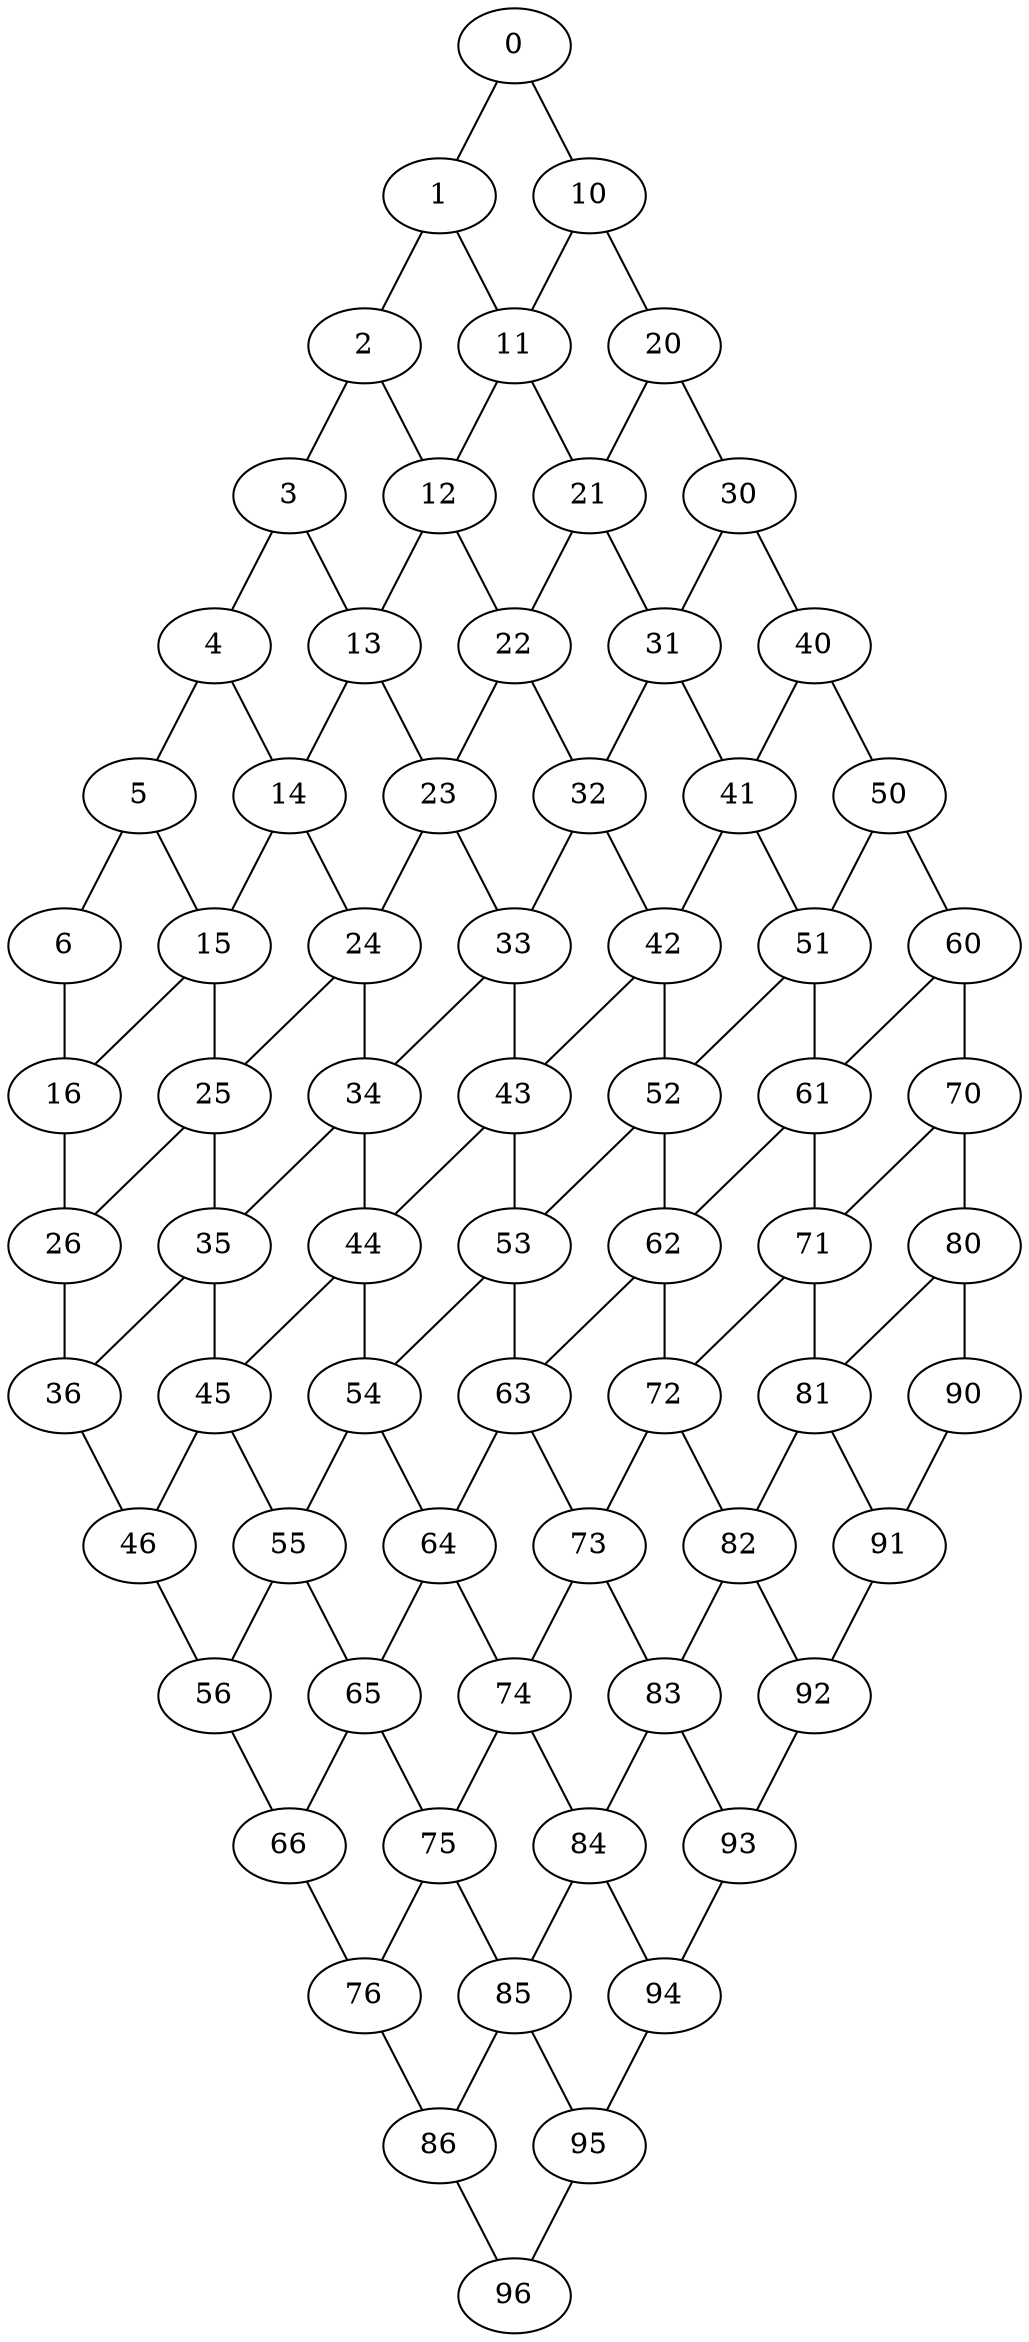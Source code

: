 graph{
23 -- 24;
65 -- 75;
65 -- 66;
24 -- 34;
24 -- 25;
66 -- 76;
25 -- 35;
70 -- 80;
25 -- 26;
70 -- 71;
26 -- 36;
71 -- 81;
71 -- 72;
30 -- 40;
30 -- 31;
72 -- 82;
72 -- 73;
31 -- 41;
31 -- 32;
73 -- 83;
73 -- 74;
32 -- 42;
32 -- 33;
74 -- 84;
74 -- 75;
33 -- 43;
33 -- 34;
1 -- 11;
75 -- 85;
75 -- 76;
34 -- 44;
34 -- 35;
76 -- 86;
35 -- 45;
80 -- 90;
35 -- 36;
80 -- 81;
36 -- 46;
81 -- 91;
81 -- 82;
40 -- 50;
40 -- 41;
82 -- 92;
82 -- 83;
41 -- 51;
41 -- 42;
83 -- 93;
83 -- 84;
42 -- 52;
42 -- 43;
84 -- 94;
84 -- 85;
43 -- 53;
1 -- 2;
43 -- 44;
85 -- 95;
2 -- 12;
85 -- 86;
44 -- 54;
2 -- 3;
44 -- 45;
86 -- 96;
0 -- 10;
3 -- 13;
0 -- 1;
45 -- 55;
3 -- 4;
90 -- 91;
45 -- 46;
4 -- 14;
91 -- 92;
46 -- 56;
4 -- 5;
92 -- 93;
50 -- 60;
5 -- 15;
50 -- 51;
5 -- 6;
93 -- 94;
51 -- 61;
6 -- 16;
94 -- 95;
51 -- 52;
10 -- 20;
95 -- 96;
52 -- 62;
10 -- 11;
52 -- 53;
11 -- 21;
53 -- 63;
11 -- 12;
53 -- 54;
12 -- 22;
54 -- 64;
12 -- 13;
54 -- 55;
13 -- 23;
55 -- 65;
13 -- 14;
55 -- 56;
14 -- 24;
56 -- 66;
14 -- 15;
60 -- 70;
15 -- 25;
60 -- 61;
15 -- 16;
61 -- 71;
16 -- 26;
61 -- 62;
20 -- 30;
62 -- 72;
20 -- 21;
62 -- 63;
21 -- 31;
63 -- 73;
21 -- 22;
63 -- 64;
22 -- 32;
64 -- 74;
22 -- 23;
64 -- 65;
23 -- 33;
}
